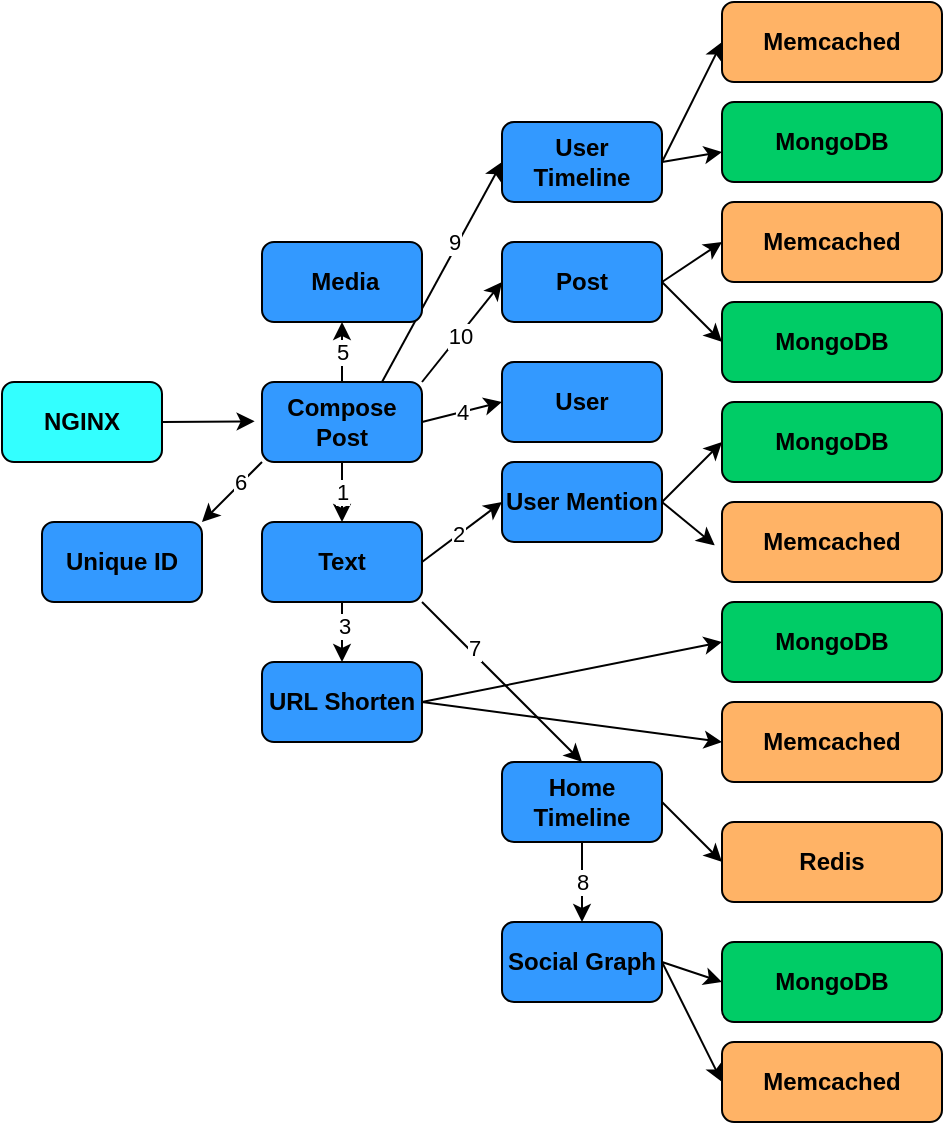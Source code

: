 <mxfile version="15.4.0" type="device"><diagram id="pcY6uDt_7-VeWCUZNtjR" name="Page-1"><mxGraphModel dx="946" dy="997" grid="1" gridSize="10" guides="1" tooltips="1" connect="1" arrows="1" fold="1" page="1" pageScale="1" pageWidth="850" pageHeight="1100" math="0" shadow="0"><root><mxCell id="0"/><mxCell id="1" parent="0"/><mxCell id="H14BsVXR5ejYfDRb4Vo0-3" style="edgeStyle=orthogonalEdgeStyle;rounded=0;orthogonalLoop=1;jettySize=auto;html=1;exitX=0.5;exitY=1;exitDx=0;exitDy=0;entryX=0.5;entryY=0;entryDx=0;entryDy=0;" parent="1" source="qhm_QCRaqrkgAxjfd52m-2" target="qhm_QCRaqrkgAxjfd52m-4" edge="1"><mxGeometry relative="1" as="geometry"/></mxCell><mxCell id="H14BsVXR5ejYfDRb4Vo0-14" value="3" style="edgeLabel;html=1;align=center;verticalAlign=middle;resizable=0;points=[];" parent="H14BsVXR5ejYfDRb4Vo0-3" vertex="1" connectable="0"><mxGeometry x="-0.222" y="1" relative="1" as="geometry"><mxPoint as="offset"/></mxGeometry></mxCell><mxCell id="H14BsVXR5ejYfDRb4Vo0-4" style="rounded=0;orthogonalLoop=1;jettySize=auto;html=1;exitX=1;exitY=0.5;exitDx=0;exitDy=0;entryX=0;entryY=0.5;entryDx=0;entryDy=0;" parent="1" source="qhm_QCRaqrkgAxjfd52m-2" target="qhm_QCRaqrkgAxjfd52m-5" edge="1"><mxGeometry relative="1" as="geometry"/></mxCell><mxCell id="H14BsVXR5ejYfDRb4Vo0-16" value="2" style="edgeLabel;html=1;align=center;verticalAlign=middle;resizable=0;points=[];" parent="H14BsVXR5ejYfDRb4Vo0-4" vertex="1" connectable="0"><mxGeometry x="-0.075" y="1" relative="1" as="geometry"><mxPoint as="offset"/></mxGeometry></mxCell><mxCell id="H14BsVXR5ejYfDRb4Vo0-28" style="edgeStyle=none;rounded=0;orthogonalLoop=1;jettySize=auto;html=1;exitX=1;exitY=1;exitDx=0;exitDy=0;entryX=0.5;entryY=0;entryDx=0;entryDy=0;" parent="1" source="qhm_QCRaqrkgAxjfd52m-2" target="H14BsVXR5ejYfDRb4Vo0-26" edge="1"><mxGeometry relative="1" as="geometry"/></mxCell><mxCell id="H14BsVXR5ejYfDRb4Vo0-29" value="7" style="edgeLabel;html=1;align=center;verticalAlign=middle;resizable=0;points=[];" parent="H14BsVXR5ejYfDRb4Vo0-28" vertex="1" connectable="0"><mxGeometry x="-0.392" y="2" relative="1" as="geometry"><mxPoint as="offset"/></mxGeometry></mxCell><mxCell id="qhm_QCRaqrkgAxjfd52m-2" value="&lt;b&gt;Text&lt;/b&gt;" style="rounded=1;whiteSpace=wrap;html=1;fillColor=#3399FF;" parent="1" vertex="1"><mxGeometry x="210" y="360" width="80" height="40" as="geometry"/></mxCell><mxCell id="H14BsVXR5ejYfDRb4Vo0-7" style="edgeStyle=none;rounded=0;orthogonalLoop=1;jettySize=auto;html=1;exitX=1;exitY=0.5;exitDx=0;exitDy=0;entryX=0;entryY=0.5;entryDx=0;entryDy=0;" parent="1" source="qhm_QCRaqrkgAxjfd52m-4" target="qhm_QCRaqrkgAxjfd52m-26" edge="1"><mxGeometry relative="1" as="geometry"/></mxCell><mxCell id="H14BsVXR5ejYfDRb4Vo0-8" style="edgeStyle=none;rounded=0;orthogonalLoop=1;jettySize=auto;html=1;exitX=1;exitY=0.5;exitDx=0;exitDy=0;entryX=0;entryY=0.5;entryDx=0;entryDy=0;" parent="1" source="qhm_QCRaqrkgAxjfd52m-4" target="qhm_QCRaqrkgAxjfd52m-23" edge="1"><mxGeometry relative="1" as="geometry"/></mxCell><mxCell id="qhm_QCRaqrkgAxjfd52m-4" value="&lt;b&gt;URL Shorten&lt;/b&gt;" style="rounded=1;whiteSpace=wrap;html=1;fillColor=#3399FF;" parent="1" vertex="1"><mxGeometry x="210" y="430" width="80" height="40" as="geometry"/></mxCell><mxCell id="H14BsVXR5ejYfDRb4Vo0-11" style="edgeStyle=none;rounded=0;orthogonalLoop=1;jettySize=auto;html=1;exitX=1;exitY=0.5;exitDx=0;exitDy=0;entryX=0;entryY=0.5;entryDx=0;entryDy=0;" parent="1" source="qhm_QCRaqrkgAxjfd52m-5" target="qhm_QCRaqrkgAxjfd52m-27" edge="1"><mxGeometry relative="1" as="geometry"/></mxCell><mxCell id="H14BsVXR5ejYfDRb4Vo0-12" style="edgeStyle=none;rounded=0;orthogonalLoop=1;jettySize=auto;html=1;exitX=1;exitY=0.5;exitDx=0;exitDy=0;entryX=-0.033;entryY=0.542;entryDx=0;entryDy=0;entryPerimeter=0;" parent="1" source="qhm_QCRaqrkgAxjfd52m-5" target="qhm_QCRaqrkgAxjfd52m-24" edge="1"><mxGeometry relative="1" as="geometry"/></mxCell><mxCell id="qhm_QCRaqrkgAxjfd52m-5" value="&lt;b&gt;User Mention&lt;/b&gt;" style="rounded=1;whiteSpace=wrap;html=1;fillColor=#3399FF;" parent="1" vertex="1"><mxGeometry x="330" y="330" width="80" height="40" as="geometry"/></mxCell><mxCell id="H14BsVXR5ejYfDRb4Vo0-2" value="1" style="edgeStyle=orthogonalEdgeStyle;rounded=0;orthogonalLoop=1;jettySize=auto;html=1;exitX=0.5;exitY=1;exitDx=0;exitDy=0;entryX=0.5;entryY=0;entryDx=0;entryDy=0;" parent="1" source="qhm_QCRaqrkgAxjfd52m-6" target="qhm_QCRaqrkgAxjfd52m-2" edge="1"><mxGeometry relative="1" as="geometry"/></mxCell><mxCell id="H14BsVXR5ejYfDRb4Vo0-19" value="4" style="edgeStyle=none;rounded=0;orthogonalLoop=1;jettySize=auto;html=1;exitX=1;exitY=0.5;exitDx=0;exitDy=0;entryX=0;entryY=0.5;entryDx=0;entryDy=0;" parent="1" source="qhm_QCRaqrkgAxjfd52m-6" target="H14BsVXR5ejYfDRb4Vo0-9" edge="1"><mxGeometry relative="1" as="geometry"/></mxCell><mxCell id="H14BsVXR5ejYfDRb4Vo0-21" value="5" style="edgeStyle=none;rounded=0;orthogonalLoop=1;jettySize=auto;html=1;exitX=0.5;exitY=0;exitDx=0;exitDy=0;entryX=0.5;entryY=1;entryDx=0;entryDy=0;" parent="1" source="qhm_QCRaqrkgAxjfd52m-6" target="H14BsVXR5ejYfDRb4Vo0-20" edge="1"><mxGeometry relative="1" as="geometry"/></mxCell><mxCell id="H14BsVXR5ejYfDRb4Vo0-24" style="edgeStyle=none;rounded=0;orthogonalLoop=1;jettySize=auto;html=1;exitX=0;exitY=1;exitDx=0;exitDy=0;entryX=1;entryY=0;entryDx=0;entryDy=0;" parent="1" source="qhm_QCRaqrkgAxjfd52m-6" target="H14BsVXR5ejYfDRb4Vo0-22" edge="1"><mxGeometry relative="1" as="geometry"/></mxCell><mxCell id="H14BsVXR5ejYfDRb4Vo0-25" value="6" style="edgeLabel;html=1;align=center;verticalAlign=middle;resizable=0;points=[];" parent="H14BsVXR5ejYfDRb4Vo0-24" vertex="1" connectable="0"><mxGeometry x="-0.289" y="-1" relative="1" as="geometry"><mxPoint as="offset"/></mxGeometry></mxCell><mxCell id="H14BsVXR5ejYfDRb4Vo0-41" style="edgeStyle=none;rounded=0;orthogonalLoop=1;jettySize=auto;html=1;exitX=0.75;exitY=0;exitDx=0;exitDy=0;entryX=0;entryY=0.5;entryDx=0;entryDy=0;" parent="1" source="qhm_QCRaqrkgAxjfd52m-6" target="H14BsVXR5ejYfDRb4Vo0-40" edge="1"><mxGeometry relative="1" as="geometry"/></mxCell><mxCell id="H14BsVXR5ejYfDRb4Vo0-42" value="9" style="edgeLabel;html=1;align=center;verticalAlign=middle;resizable=0;points=[];" parent="H14BsVXR5ejYfDRb4Vo0-41" vertex="1" connectable="0"><mxGeometry x="0.263" y="2" relative="1" as="geometry"><mxPoint as="offset"/></mxGeometry></mxCell><mxCell id="H14BsVXR5ejYfDRb4Vo0-52" style="edgeStyle=none;rounded=0;orthogonalLoop=1;jettySize=auto;html=1;exitX=1;exitY=0;exitDx=0;exitDy=0;entryX=0;entryY=0.5;entryDx=0;entryDy=0;" parent="1" source="qhm_QCRaqrkgAxjfd52m-6" target="H14BsVXR5ejYfDRb4Vo0-47" edge="1"><mxGeometry relative="1" as="geometry"/></mxCell><mxCell id="H14BsVXR5ejYfDRb4Vo0-55" value="10" style="edgeLabel;html=1;align=center;verticalAlign=middle;resizable=0;points=[];" parent="H14BsVXR5ejYfDRb4Vo0-52" vertex="1" connectable="0"><mxGeometry x="-0.094" y="1" relative="1" as="geometry"><mxPoint x="1" as="offset"/></mxGeometry></mxCell><mxCell id="qhm_QCRaqrkgAxjfd52m-6" value="&lt;b&gt;Compose Post&lt;/b&gt;" style="rounded=1;whiteSpace=wrap;html=1;fillColor=#3399FF;" parent="1" vertex="1"><mxGeometry x="210" y="290" width="80" height="40" as="geometry"/></mxCell><mxCell id="H14BsVXR5ejYfDRb4Vo0-13" style="edgeStyle=none;rounded=0;orthogonalLoop=1;jettySize=auto;html=1;exitX=1;exitY=0.5;exitDx=0;exitDy=0;entryX=-0.046;entryY=0.492;entryDx=0;entryDy=0;entryPerimeter=0;" parent="1" source="qhm_QCRaqrkgAxjfd52m-10" target="qhm_QCRaqrkgAxjfd52m-6" edge="1"><mxGeometry relative="1" as="geometry"/></mxCell><mxCell id="qhm_QCRaqrkgAxjfd52m-10" value="&lt;b&gt;NGINX&lt;/b&gt;" style="rounded=1;whiteSpace=wrap;html=1;fillColor=#33FFFF;" parent="1" vertex="1"><mxGeometry x="80" y="290" width="80" height="40" as="geometry"/></mxCell><mxCell id="qhm_QCRaqrkgAxjfd52m-23" value="&lt;b&gt;Memcached&lt;/b&gt;" style="rounded=1;whiteSpace=wrap;html=1;fillColor=#FFB366;" parent="1" vertex="1"><mxGeometry x="440" y="450" width="110" height="40" as="geometry"/></mxCell><mxCell id="qhm_QCRaqrkgAxjfd52m-24" value="&lt;b&gt;Memcached&lt;/b&gt;" style="rounded=1;whiteSpace=wrap;html=1;fillColor=#FFB366;" parent="1" vertex="1"><mxGeometry x="440" y="350" width="110" height="40" as="geometry"/></mxCell><mxCell id="qhm_QCRaqrkgAxjfd52m-26" value="&lt;b&gt;MongoDB&lt;/b&gt;" style="rounded=1;whiteSpace=wrap;html=1;fillColor=#00CC66;" parent="1" vertex="1"><mxGeometry x="440" y="400" width="110" height="40" as="geometry"/></mxCell><mxCell id="qhm_QCRaqrkgAxjfd52m-27" value="&lt;b&gt;MongoDB&lt;/b&gt;" style="rounded=1;whiteSpace=wrap;html=1;fillColor=#00CC66;" parent="1" vertex="1"><mxGeometry x="440" y="300" width="110" height="40" as="geometry"/></mxCell><mxCell id="H14BsVXR5ejYfDRb4Vo0-9" value="&lt;b&gt;User&lt;/b&gt;" style="rounded=1;whiteSpace=wrap;html=1;fillColor=#3399FF;" parent="1" vertex="1"><mxGeometry x="330" y="280" width="80" height="40" as="geometry"/></mxCell><mxCell id="H14BsVXR5ejYfDRb4Vo0-20" value="&lt;b&gt;&amp;nbsp;Media&lt;/b&gt;" style="rounded=1;whiteSpace=wrap;html=1;fillColor=#3399FF;" parent="1" vertex="1"><mxGeometry x="210" y="220" width="80" height="40" as="geometry"/></mxCell><mxCell id="H14BsVXR5ejYfDRb4Vo0-22" value="&lt;b&gt;Unique ID&lt;/b&gt;" style="rounded=1;whiteSpace=wrap;html=1;fillColor=#3399FF;" parent="1" vertex="1"><mxGeometry x="100" y="360" width="80" height="40" as="geometry"/></mxCell><mxCell id="H14BsVXR5ejYfDRb4Vo0-32" style="edgeStyle=none;rounded=0;orthogonalLoop=1;jettySize=auto;html=1;exitX=1;exitY=0.5;exitDx=0;exitDy=0;entryX=0;entryY=0.5;entryDx=0;entryDy=0;" parent="1" source="H14BsVXR5ejYfDRb4Vo0-26" target="H14BsVXR5ejYfDRb4Vo0-31" edge="1"><mxGeometry relative="1" as="geometry"/></mxCell><mxCell id="H14BsVXR5ejYfDRb4Vo0-35" value="8" style="edgeStyle=none;rounded=0;orthogonalLoop=1;jettySize=auto;html=1;exitX=0.5;exitY=1;exitDx=0;exitDy=0;" parent="1" source="H14BsVXR5ejYfDRb4Vo0-26" target="H14BsVXR5ejYfDRb4Vo0-34" edge="1"><mxGeometry relative="1" as="geometry"/></mxCell><mxCell id="H14BsVXR5ejYfDRb4Vo0-26" value="&lt;b&gt;Home Timeline&lt;/b&gt;" style="rounded=1;whiteSpace=wrap;html=1;fillColor=#3399FF;" parent="1" vertex="1"><mxGeometry x="330" y="480" width="80" height="40" as="geometry"/></mxCell><mxCell id="H14BsVXR5ejYfDRb4Vo0-31" value="&lt;b&gt;Redis&lt;/b&gt;" style="rounded=1;whiteSpace=wrap;html=1;fillColor=#FFB366;" parent="1" vertex="1"><mxGeometry x="440" y="510" width="110" height="40" as="geometry"/></mxCell><mxCell id="H14BsVXR5ejYfDRb4Vo0-38" style="edgeStyle=none;rounded=0;orthogonalLoop=1;jettySize=auto;html=1;exitX=1;exitY=0.5;exitDx=0;exitDy=0;entryX=0;entryY=0.5;entryDx=0;entryDy=0;" parent="1" source="H14BsVXR5ejYfDRb4Vo0-34" target="H14BsVXR5ejYfDRb4Vo0-36" edge="1"><mxGeometry relative="1" as="geometry"/></mxCell><mxCell id="H14BsVXR5ejYfDRb4Vo0-39" style="edgeStyle=none;rounded=0;orthogonalLoop=1;jettySize=auto;html=1;exitX=1;exitY=0.5;exitDx=0;exitDy=0;entryX=0;entryY=0.5;entryDx=0;entryDy=0;" parent="1" source="H14BsVXR5ejYfDRb4Vo0-34" target="H14BsVXR5ejYfDRb4Vo0-37" edge="1"><mxGeometry relative="1" as="geometry"/></mxCell><mxCell id="H14BsVXR5ejYfDRb4Vo0-34" value="&lt;b&gt;Social Graph&lt;/b&gt;" style="rounded=1;whiteSpace=wrap;html=1;fillColor=#3399FF;" parent="1" vertex="1"><mxGeometry x="330" y="560" width="80" height="40" as="geometry"/></mxCell><mxCell id="H14BsVXR5ejYfDRb4Vo0-36" value="&lt;b&gt;MongoDB&lt;/b&gt;" style="rounded=1;whiteSpace=wrap;html=1;fillColor=#00CC66;" parent="1" vertex="1"><mxGeometry x="440" y="570" width="110" height="40" as="geometry"/></mxCell><mxCell id="H14BsVXR5ejYfDRb4Vo0-37" value="&lt;b&gt;Memcached&lt;/b&gt;" style="rounded=1;whiteSpace=wrap;html=1;fillColor=#FFB366;" parent="1" vertex="1"><mxGeometry x="440" y="620" width="110" height="40" as="geometry"/></mxCell><mxCell id="H14BsVXR5ejYfDRb4Vo0-45" style="edgeStyle=none;rounded=0;orthogonalLoop=1;jettySize=auto;html=1;exitX=1;exitY=0.5;exitDx=0;exitDy=0;entryX=0;entryY=0.5;entryDx=0;entryDy=0;" parent="1" source="H14BsVXR5ejYfDRb4Vo0-40" target="H14BsVXR5ejYfDRb4Vo0-43" edge="1"><mxGeometry relative="1" as="geometry"/></mxCell><mxCell id="H14BsVXR5ejYfDRb4Vo0-46" style="edgeStyle=none;rounded=0;orthogonalLoop=1;jettySize=auto;html=1;exitX=1;exitY=0.5;exitDx=0;exitDy=0;entryX=0;entryY=0.625;entryDx=0;entryDy=0;entryPerimeter=0;" parent="1" source="H14BsVXR5ejYfDRb4Vo0-40" target="H14BsVXR5ejYfDRb4Vo0-44" edge="1"><mxGeometry relative="1" as="geometry"/></mxCell><mxCell id="H14BsVXR5ejYfDRb4Vo0-40" value="&lt;b&gt;User Timeline&lt;/b&gt;" style="rounded=1;whiteSpace=wrap;html=1;fillColor=#3399FF;" parent="1" vertex="1"><mxGeometry x="330" y="160" width="80" height="40" as="geometry"/></mxCell><mxCell id="H14BsVXR5ejYfDRb4Vo0-43" value="&lt;b&gt;Memcached&lt;/b&gt;" style="rounded=1;whiteSpace=wrap;html=1;fillColor=#FFB366;" parent="1" vertex="1"><mxGeometry x="440" y="100" width="110" height="40" as="geometry"/></mxCell><mxCell id="H14BsVXR5ejYfDRb4Vo0-44" value="&lt;b&gt;MongoDB&lt;/b&gt;" style="rounded=1;whiteSpace=wrap;html=1;fillColor=#00CC66;" parent="1" vertex="1"><mxGeometry x="440" y="150" width="110" height="40" as="geometry"/></mxCell><mxCell id="H14BsVXR5ejYfDRb4Vo0-53" style="edgeStyle=none;rounded=0;orthogonalLoop=1;jettySize=auto;html=1;exitX=1;exitY=0.5;exitDx=0;exitDy=0;entryX=0;entryY=0.5;entryDx=0;entryDy=0;" parent="1" source="H14BsVXR5ejYfDRb4Vo0-47" target="H14BsVXR5ejYfDRb4Vo0-50" edge="1"><mxGeometry relative="1" as="geometry"/></mxCell><mxCell id="H14BsVXR5ejYfDRb4Vo0-54" style="edgeStyle=none;rounded=0;orthogonalLoop=1;jettySize=auto;html=1;exitX=1;exitY=0.5;exitDx=0;exitDy=0;entryX=0;entryY=0.5;entryDx=0;entryDy=0;" parent="1" source="H14BsVXR5ejYfDRb4Vo0-47" target="H14BsVXR5ejYfDRb4Vo0-51" edge="1"><mxGeometry relative="1" as="geometry"/></mxCell><mxCell id="H14BsVXR5ejYfDRb4Vo0-47" value="&lt;b&gt;Post&lt;/b&gt;" style="rounded=1;whiteSpace=wrap;html=1;fillColor=#3399FF;" parent="1" vertex="1"><mxGeometry x="330" y="220" width="80" height="40" as="geometry"/></mxCell><mxCell id="H14BsVXR5ejYfDRb4Vo0-50" value="&lt;b&gt;Memcached&lt;/b&gt;" style="rounded=1;whiteSpace=wrap;html=1;fillColor=#FFB366;" parent="1" vertex="1"><mxGeometry x="440" y="200" width="110" height="40" as="geometry"/></mxCell><mxCell id="H14BsVXR5ejYfDRb4Vo0-51" value="&lt;b&gt;MongoDB&lt;/b&gt;" style="rounded=1;whiteSpace=wrap;html=1;fillColor=#00CC66;" parent="1" vertex="1"><mxGeometry x="440" y="250" width="110" height="40" as="geometry"/></mxCell></root></mxGraphModel></diagram></mxfile>